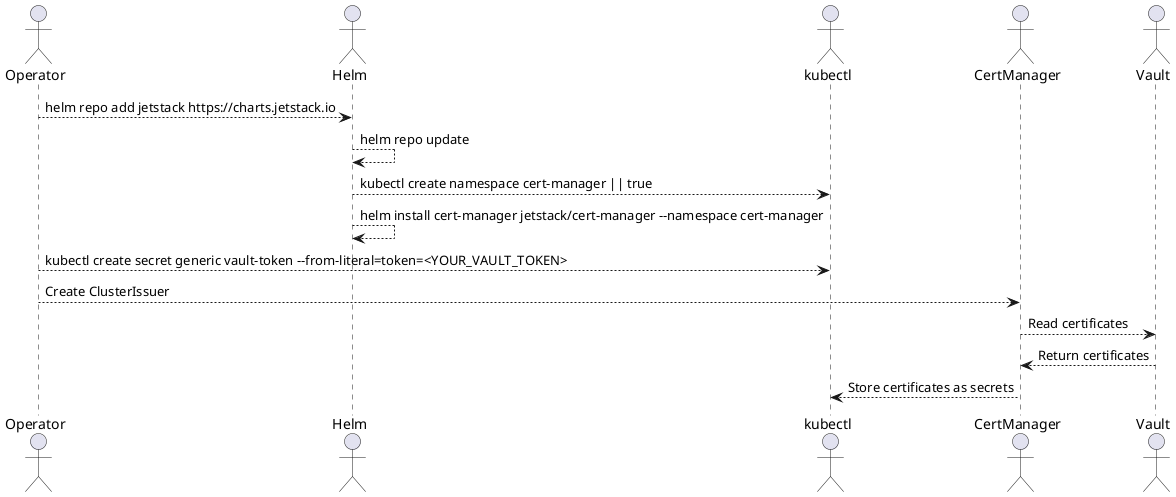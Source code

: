 @startuml

actor Operator
actor Helm
actor kubectl
actor CertManager
actor Vault

Operator --> Helm: helm repo add jetstack https://charts.jetstack.io
Helm --> Helm: helm repo update
Helm --> kubectl: kubectl create namespace cert-manager || true
Helm --> Helm: helm install cert-manager jetstack/cert-manager --namespace cert-manager

Operator --> kubectl: kubectl create secret generic vault-token --from-literal=token=<YOUR_VAULT_TOKEN>

Operator --> CertManager: Create ClusterIssuer
CertManager --> Vault: Read certificates
Vault --> CertManager: Return certificates
CertManager --> kubectl: Store certificates as secrets

@enduml
